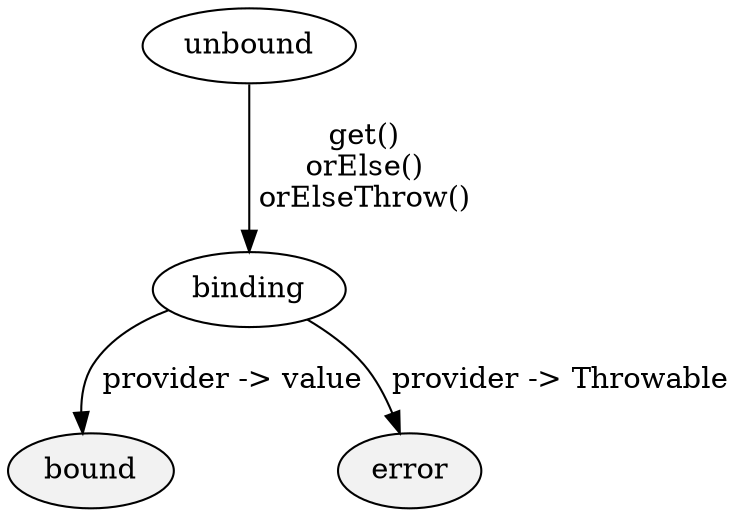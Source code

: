digraph G {
    unbound -> binding [ label=" get()\n orElse()\n orElseThrow()\n" ];
    binding -> bound [ label=" provider -> value" ];
    binding -> error [ label=" provider -> Throwable" ];

    bound [style=filled fillcolor=gray95];
    error [style=filled fillcolor=gray95];
}